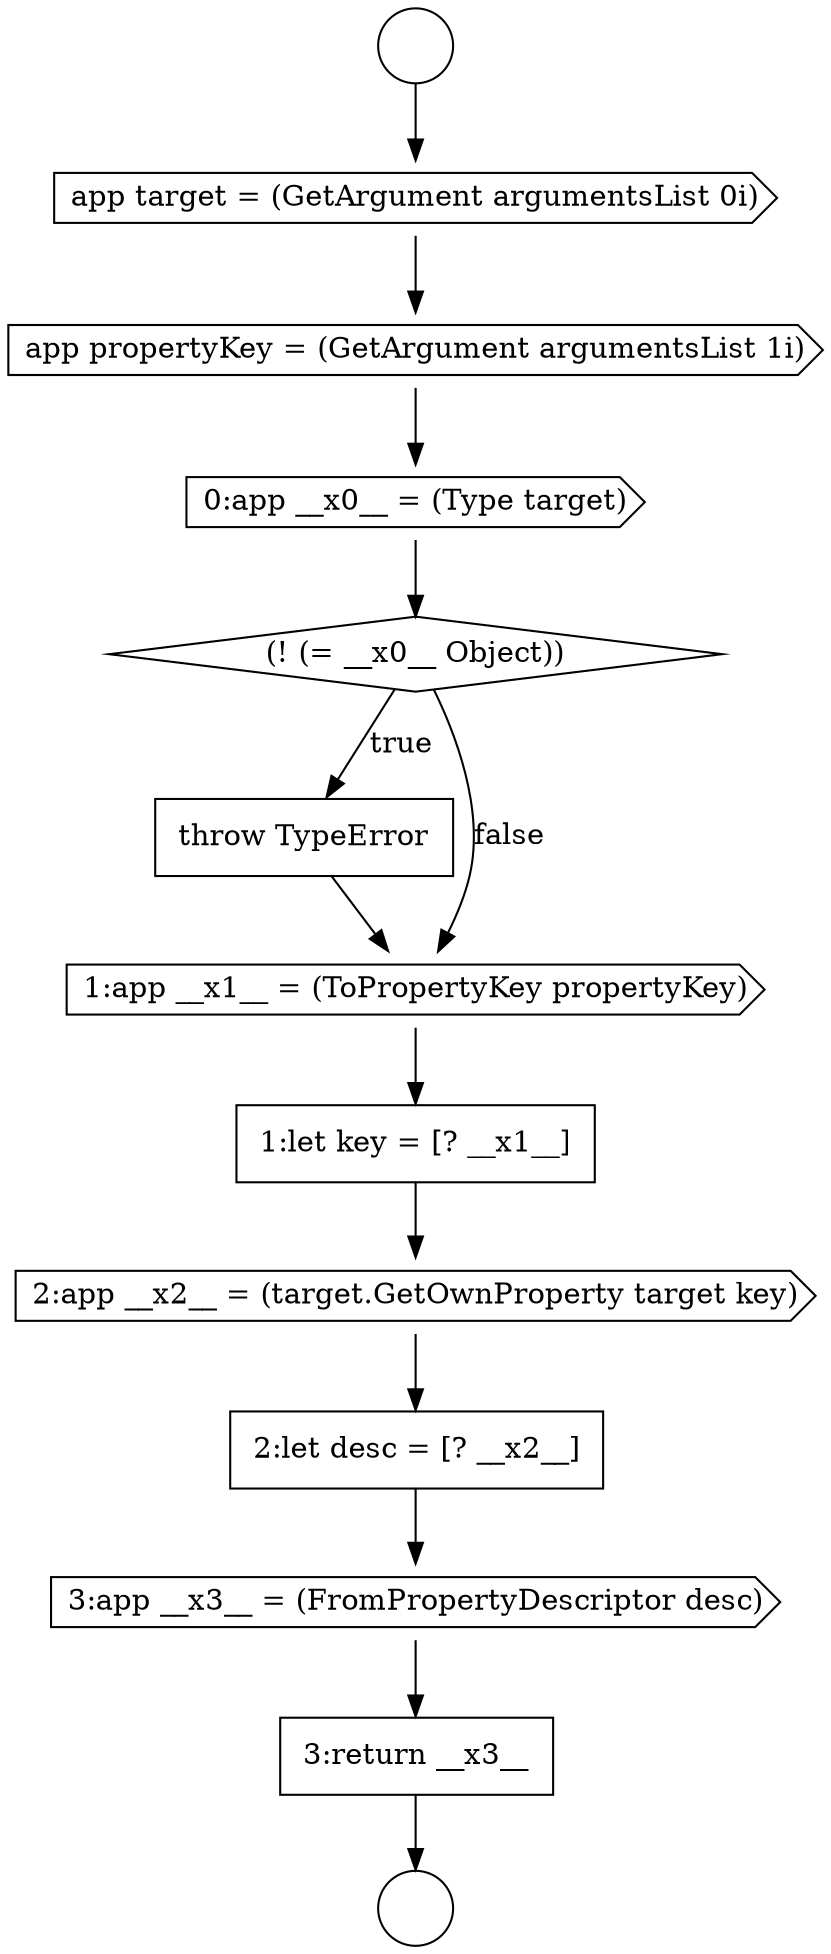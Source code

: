 digraph {
  node16765 [shape=none, margin=0, label=<<font color="black">
    <table border="0" cellborder="1" cellspacing="0" cellpadding="10">
      <tr><td align="left">3:return __x3__</td></tr>
    </table>
  </font>> color="black" fillcolor="white" style=filled]
  node16762 [shape=cds, label=<<font color="black">2:app __x2__ = (target.GetOwnProperty target key)</font>> color="black" fillcolor="white" style=filled]
  node16757 [shape=cds, label=<<font color="black">0:app __x0__ = (Type target)</font>> color="black" fillcolor="white" style=filled]
  node16753 [shape=circle label=" " color="black" fillcolor="white" style=filled]
  node16761 [shape=none, margin=0, label=<<font color="black">
    <table border="0" cellborder="1" cellspacing="0" cellpadding="10">
      <tr><td align="left">1:let key = [? __x1__]</td></tr>
    </table>
  </font>> color="black" fillcolor="white" style=filled]
  node16758 [shape=diamond, label=<<font color="black">(! (= __x0__ Object))</font>> color="black" fillcolor="white" style=filled]
  node16754 [shape=circle label=" " color="black" fillcolor="white" style=filled]
  node16764 [shape=cds, label=<<font color="black">3:app __x3__ = (FromPropertyDescriptor desc)</font>> color="black" fillcolor="white" style=filled]
  node16755 [shape=cds, label=<<font color="black">app target = (GetArgument argumentsList 0i)</font>> color="black" fillcolor="white" style=filled]
  node16759 [shape=none, margin=0, label=<<font color="black">
    <table border="0" cellborder="1" cellspacing="0" cellpadding="10">
      <tr><td align="left">throw TypeError</td></tr>
    </table>
  </font>> color="black" fillcolor="white" style=filled]
  node16763 [shape=none, margin=0, label=<<font color="black">
    <table border="0" cellborder="1" cellspacing="0" cellpadding="10">
      <tr><td align="left">2:let desc = [? __x2__]</td></tr>
    </table>
  </font>> color="black" fillcolor="white" style=filled]
  node16756 [shape=cds, label=<<font color="black">app propertyKey = (GetArgument argumentsList 1i)</font>> color="black" fillcolor="white" style=filled]
  node16760 [shape=cds, label=<<font color="black">1:app __x1__ = (ToPropertyKey propertyKey)</font>> color="black" fillcolor="white" style=filled]
  node16759 -> node16760 [ color="black"]
  node16755 -> node16756 [ color="black"]
  node16760 -> node16761 [ color="black"]
  node16756 -> node16757 [ color="black"]
  node16763 -> node16764 [ color="black"]
  node16765 -> node16754 [ color="black"]
  node16761 -> node16762 [ color="black"]
  node16753 -> node16755 [ color="black"]
  node16758 -> node16759 [label=<<font color="black">true</font>> color="black"]
  node16758 -> node16760 [label=<<font color="black">false</font>> color="black"]
  node16757 -> node16758 [ color="black"]
  node16764 -> node16765 [ color="black"]
  node16762 -> node16763 [ color="black"]
}

